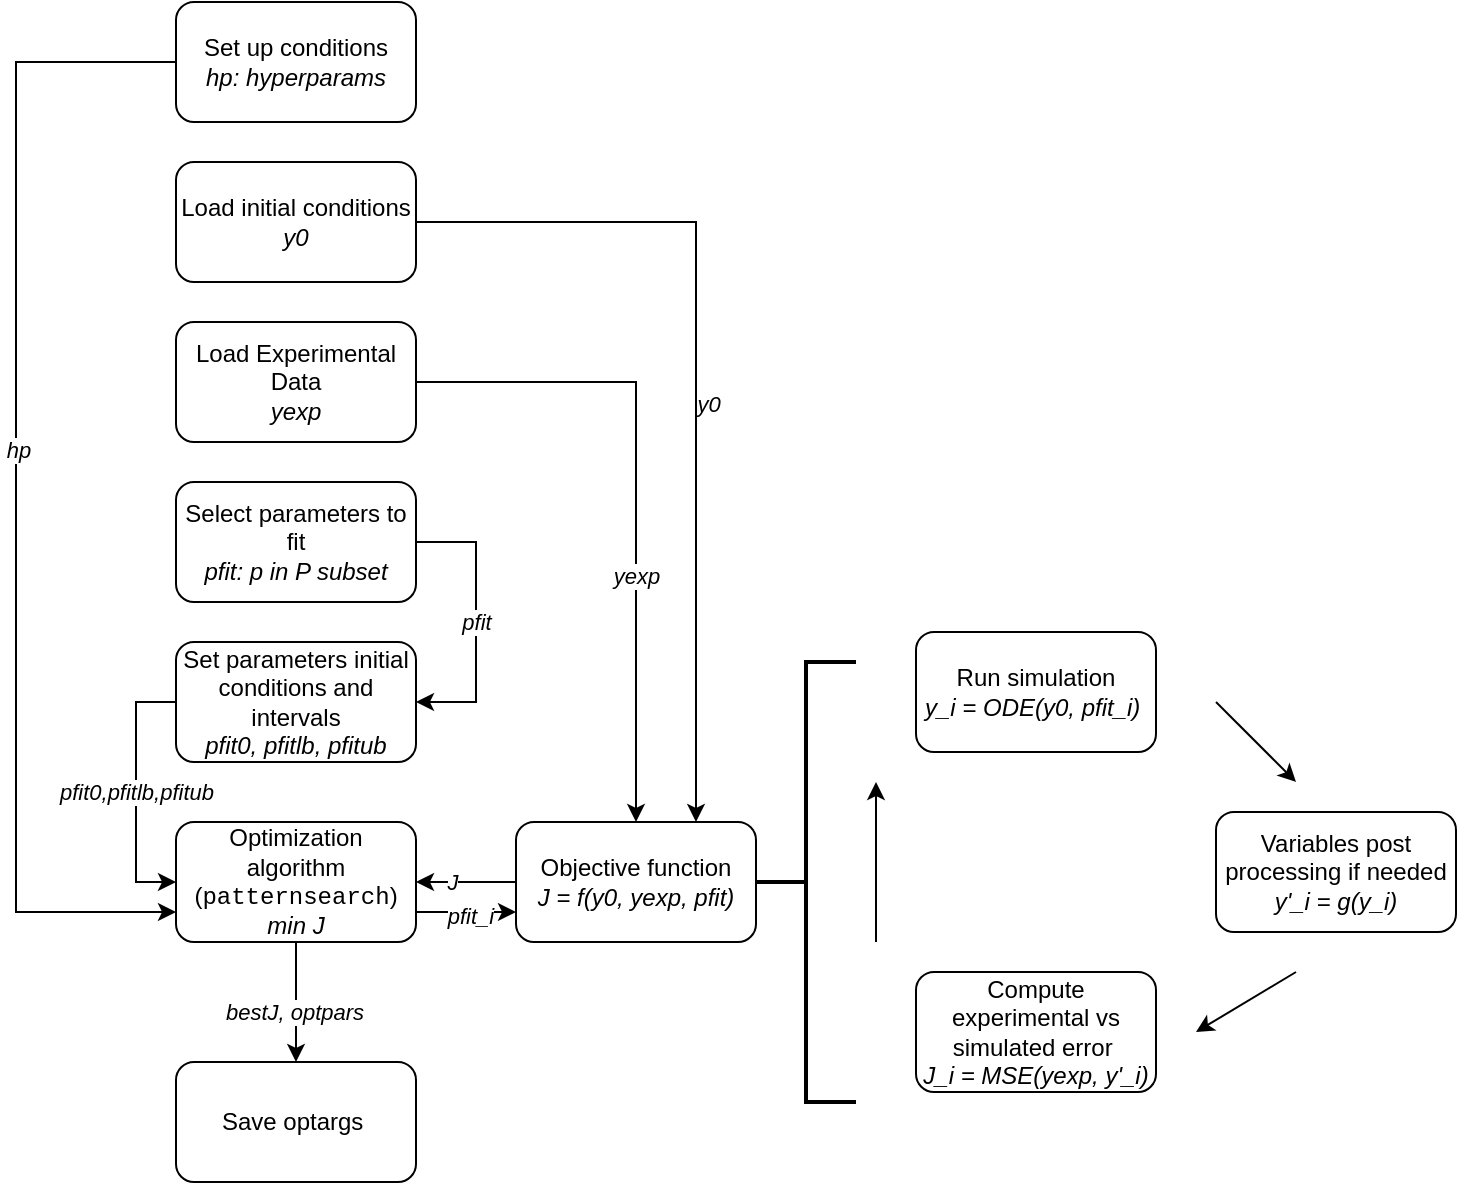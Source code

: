 <mxfile version="26.0.15">
  <diagram name="Página-1" id="U0TozAI-bLyJQuVYRaXo">
    <mxGraphModel dx="1179" dy="457" grid="1" gridSize="10" guides="1" tooltips="1" connect="1" arrows="1" fold="1" page="1" pageScale="1" pageWidth="827" pageHeight="1169" math="0" shadow="0">
      <root>
        <mxCell id="0" />
        <mxCell id="1" parent="0" />
        <mxCell id="Wjp8PHJTQ5KJuSH5vBDG-1" value="Load Experimental Data&lt;div&gt;&lt;i&gt;yexp&lt;/i&gt;&lt;/div&gt;" style="rounded=1;whiteSpace=wrap;html=1;" vertex="1" parent="1">
          <mxGeometry x="260" y="210" width="120" height="60" as="geometry" />
        </mxCell>
        <mxCell id="Wjp8PHJTQ5KJuSH5vBDG-2" value="Set up conditions&lt;div&gt;&lt;i&gt;hp: hyperparams&lt;/i&gt;&lt;/div&gt;" style="rounded=1;whiteSpace=wrap;html=1;" vertex="1" parent="1">
          <mxGeometry x="260" y="50" width="120" height="60" as="geometry" />
        </mxCell>
        <mxCell id="Wjp8PHJTQ5KJuSH5vBDG-3" value="Load initial conditions&lt;div&gt;&lt;i&gt;y0&lt;/i&gt;&lt;/div&gt;" style="rounded=1;whiteSpace=wrap;html=1;" vertex="1" parent="1">
          <mxGeometry x="260" y="130" width="120" height="60" as="geometry" />
        </mxCell>
        <mxCell id="Wjp8PHJTQ5KJuSH5vBDG-4" value="Select parameters to fit&lt;div&gt;&lt;i&gt;pfit: p in P subset&lt;/i&gt;&lt;/div&gt;" style="rounded=1;whiteSpace=wrap;html=1;" vertex="1" parent="1">
          <mxGeometry x="260" y="290" width="120" height="60" as="geometry" />
        </mxCell>
        <mxCell id="Wjp8PHJTQ5KJuSH5vBDG-5" value="Optimization algorithm (&lt;font face=&quot;Courier New&quot;&gt;patternsearch&lt;/font&gt;)&lt;div&gt;&lt;i&gt;min J&lt;/i&gt;&lt;/div&gt;" style="rounded=1;whiteSpace=wrap;html=1;" vertex="1" parent="1">
          <mxGeometry x="260" y="460" width="120" height="60" as="geometry" />
        </mxCell>
        <mxCell id="Wjp8PHJTQ5KJuSH5vBDG-8" value="Save optargs&lt;span style=&quot;background-color: transparent; color: light-dark(rgb(0, 0, 0), rgb(255, 255, 255));&quot;&gt;&amp;nbsp;&lt;/span&gt;" style="rounded=1;whiteSpace=wrap;html=1;" vertex="1" parent="1">
          <mxGeometry x="260" y="580" width="120" height="60" as="geometry" />
        </mxCell>
        <mxCell id="Wjp8PHJTQ5KJuSH5vBDG-9" value="Objective function&lt;div&gt;&lt;i&gt;J = f(y0, yexp, pfit)&lt;/i&gt;&lt;/div&gt;" style="rounded=1;whiteSpace=wrap;html=1;" vertex="1" parent="1">
          <mxGeometry x="430" y="460" width="120" height="60" as="geometry" />
        </mxCell>
        <mxCell id="Wjp8PHJTQ5KJuSH5vBDG-10" value="Run simulation&lt;div&gt;&lt;i&gt;y_i = ODE(y0, pfit_i)&amp;nbsp;&lt;/i&gt;&lt;/div&gt;" style="rounded=1;whiteSpace=wrap;html=1;" vertex="1" parent="1">
          <mxGeometry x="630" y="365" width="120" height="60" as="geometry" />
        </mxCell>
        <mxCell id="Wjp8PHJTQ5KJuSH5vBDG-11" value="Compute experimental vs simulated error&amp;nbsp;&lt;div&gt;&lt;i&gt;J_i = MSE(yexp, y&#39;_i)&lt;/i&gt;&lt;/div&gt;" style="rounded=1;whiteSpace=wrap;html=1;" vertex="1" parent="1">
          <mxGeometry x="630" y="535" width="120" height="60" as="geometry" />
        </mxCell>
        <mxCell id="Wjp8PHJTQ5KJuSH5vBDG-12" value="Variables post processing if needed&lt;div&gt;&lt;i&gt;y&#39;_i = g(y_i)&lt;/i&gt;&lt;/div&gt;" style="rounded=1;whiteSpace=wrap;html=1;" vertex="1" parent="1">
          <mxGeometry x="780" y="455" width="120" height="60" as="geometry" />
        </mxCell>
        <mxCell id="Wjp8PHJTQ5KJuSH5vBDG-13" value="Set parameters initial conditions and intervals&lt;div&gt;&lt;i&gt;pfit0, pfitlb, pfitub&lt;/i&gt;&lt;/div&gt;" style="rounded=1;whiteSpace=wrap;html=1;" vertex="1" parent="1">
          <mxGeometry x="260" y="370" width="120" height="60" as="geometry" />
        </mxCell>
        <mxCell id="Wjp8PHJTQ5KJuSH5vBDG-19" value="" style="endArrow=classic;html=1;rounded=0;" edge="1" parent="1">
          <mxGeometry width="50" height="50" relative="1" as="geometry">
            <mxPoint x="780" y="400" as="sourcePoint" />
            <mxPoint x="820" y="440" as="targetPoint" />
          </mxGeometry>
        </mxCell>
        <mxCell id="Wjp8PHJTQ5KJuSH5vBDG-20" value="" style="endArrow=classic;html=1;rounded=0;" edge="1" parent="1">
          <mxGeometry width="50" height="50" relative="1" as="geometry">
            <mxPoint x="820" y="535" as="sourcePoint" />
            <mxPoint x="770" y="565" as="targetPoint" />
          </mxGeometry>
        </mxCell>
        <mxCell id="Wjp8PHJTQ5KJuSH5vBDG-21" value="" style="endArrow=classic;html=1;rounded=0;" edge="1" parent="1">
          <mxGeometry width="50" height="50" relative="1" as="geometry">
            <mxPoint x="610" y="520" as="sourcePoint" />
            <mxPoint x="610" y="440" as="targetPoint" />
          </mxGeometry>
        </mxCell>
        <mxCell id="Wjp8PHJTQ5KJuSH5vBDG-22" value="" style="endArrow=classic;html=1;rounded=0;entryX=1;entryY=0.5;entryDx=0;entryDy=0;" edge="1" parent="1" target="Wjp8PHJTQ5KJuSH5vBDG-5">
          <mxGeometry width="50" height="50" relative="1" as="geometry">
            <mxPoint x="430" y="490" as="sourcePoint" />
            <mxPoint x="620" y="450" as="targetPoint" />
          </mxGeometry>
        </mxCell>
        <mxCell id="Wjp8PHJTQ5KJuSH5vBDG-23" value="&lt;i&gt;J&lt;/i&gt;" style="edgeLabel;html=1;align=center;verticalAlign=middle;resizable=0;points=[];" vertex="1" connectable="0" parent="Wjp8PHJTQ5KJuSH5vBDG-22">
          <mxGeometry x="0.28" relative="1" as="geometry">
            <mxPoint as="offset" />
          </mxGeometry>
        </mxCell>
        <mxCell id="Wjp8PHJTQ5KJuSH5vBDG-25" value="&lt;i&gt;pfit&lt;/i&gt;" style="endArrow=classic;html=1;rounded=0;exitX=1;exitY=0.5;exitDx=0;exitDy=0;entryX=1;entryY=0.5;entryDx=0;entryDy=0;" edge="1" parent="1" source="Wjp8PHJTQ5KJuSH5vBDG-4" target="Wjp8PHJTQ5KJuSH5vBDG-13">
          <mxGeometry width="50" height="50" relative="1" as="geometry">
            <mxPoint x="520" y="370" as="sourcePoint" />
            <mxPoint x="570" y="320" as="targetPoint" />
            <Array as="points">
              <mxPoint x="410" y="320" />
              <mxPoint x="410" y="400" />
            </Array>
          </mxGeometry>
        </mxCell>
        <mxCell id="Wjp8PHJTQ5KJuSH5vBDG-26" value="&lt;i&gt;pfit0,pfitlb,pfitub&lt;/i&gt;" style="endArrow=classic;html=1;rounded=0;entryX=0;entryY=0.5;entryDx=0;entryDy=0;exitX=0;exitY=0.5;exitDx=0;exitDy=0;" edge="1" parent="1" source="Wjp8PHJTQ5KJuSH5vBDG-13" target="Wjp8PHJTQ5KJuSH5vBDG-5">
          <mxGeometry width="50" height="50" relative="1" as="geometry">
            <mxPoint x="520" y="460" as="sourcePoint" />
            <mxPoint x="570" y="410" as="targetPoint" />
            <Array as="points">
              <mxPoint x="240" y="400" />
              <mxPoint x="240" y="490" />
            </Array>
          </mxGeometry>
        </mxCell>
        <mxCell id="Wjp8PHJTQ5KJuSH5vBDG-30" value="" style="endArrow=classic;html=1;rounded=0;exitX=1;exitY=0.75;exitDx=0;exitDy=0;entryX=0;entryY=0.75;entryDx=0;entryDy=0;" edge="1" parent="1" source="Wjp8PHJTQ5KJuSH5vBDG-5" target="Wjp8PHJTQ5KJuSH5vBDG-9">
          <mxGeometry width="50" height="50" relative="1" as="geometry">
            <mxPoint x="460" y="440" as="sourcePoint" />
            <mxPoint x="510" y="390" as="targetPoint" />
          </mxGeometry>
        </mxCell>
        <mxCell id="Wjp8PHJTQ5KJuSH5vBDG-31" value="&lt;i&gt;pfit_i&lt;/i&gt;" style="edgeLabel;html=1;align=center;verticalAlign=middle;resizable=0;points=[];" vertex="1" connectable="0" parent="Wjp8PHJTQ5KJuSH5vBDG-30">
          <mxGeometry x="0.051" y="-2" relative="1" as="geometry">
            <mxPoint as="offset" />
          </mxGeometry>
        </mxCell>
        <mxCell id="Wjp8PHJTQ5KJuSH5vBDG-32" value="" style="endArrow=classic;html=1;rounded=0;exitX=1;exitY=0.5;exitDx=0;exitDy=0;entryX=0.5;entryY=0;entryDx=0;entryDy=0;" edge="1" parent="1" source="Wjp8PHJTQ5KJuSH5vBDG-1" target="Wjp8PHJTQ5KJuSH5vBDG-9">
          <mxGeometry width="50" height="50" relative="1" as="geometry">
            <mxPoint x="250" y="380" as="sourcePoint" />
            <mxPoint x="300" y="330" as="targetPoint" />
            <Array as="points">
              <mxPoint x="490" y="240" />
            </Array>
          </mxGeometry>
        </mxCell>
        <mxCell id="Wjp8PHJTQ5KJuSH5vBDG-33" value="&lt;i&gt;yexp&lt;/i&gt;" style="edgeLabel;html=1;align=center;verticalAlign=middle;resizable=0;points=[];" vertex="1" connectable="0" parent="Wjp8PHJTQ5KJuSH5vBDG-32">
          <mxGeometry x="0.253" relative="1" as="geometry">
            <mxPoint as="offset" />
          </mxGeometry>
        </mxCell>
        <mxCell id="Wjp8PHJTQ5KJuSH5vBDG-34" value="" style="endArrow=classic;html=1;rounded=0;exitX=1;exitY=0.5;exitDx=0;exitDy=0;entryX=0.75;entryY=0;entryDx=0;entryDy=0;" edge="1" parent="1" source="Wjp8PHJTQ5KJuSH5vBDG-3" target="Wjp8PHJTQ5KJuSH5vBDG-9">
          <mxGeometry width="50" height="50" relative="1" as="geometry">
            <mxPoint x="250" y="380" as="sourcePoint" />
            <mxPoint x="300" y="330" as="targetPoint" />
            <Array as="points">
              <mxPoint x="520" y="160" />
            </Array>
          </mxGeometry>
        </mxCell>
        <mxCell id="Wjp8PHJTQ5KJuSH5vBDG-35" value="&lt;i&gt;y0&lt;/i&gt;" style="edgeLabel;html=1;align=center;verticalAlign=middle;resizable=0;points=[];" vertex="1" connectable="0" parent="Wjp8PHJTQ5KJuSH5vBDG-34">
          <mxGeometry x="0.047" y="6" relative="1" as="geometry">
            <mxPoint as="offset" />
          </mxGeometry>
        </mxCell>
        <mxCell id="Wjp8PHJTQ5KJuSH5vBDG-36" value="" style="endArrow=classic;html=1;rounded=0;exitX=0;exitY=0.5;exitDx=0;exitDy=0;entryX=0;entryY=0.75;entryDx=0;entryDy=0;" edge="1" parent="1" source="Wjp8PHJTQ5KJuSH5vBDG-2" target="Wjp8PHJTQ5KJuSH5vBDG-5">
          <mxGeometry width="50" height="50" relative="1" as="geometry">
            <mxPoint x="190" y="290" as="sourcePoint" />
            <mxPoint x="240" y="240" as="targetPoint" />
            <Array as="points">
              <mxPoint x="180" y="80" />
              <mxPoint x="180" y="505" />
            </Array>
          </mxGeometry>
        </mxCell>
        <mxCell id="Wjp8PHJTQ5KJuSH5vBDG-37" value="&lt;i&gt;hp&lt;/i&gt;" style="edgeLabel;html=1;align=center;verticalAlign=middle;resizable=0;points=[];" vertex="1" connectable="0" parent="Wjp8PHJTQ5KJuSH5vBDG-36">
          <mxGeometry x="-0.065" y="1" relative="1" as="geometry">
            <mxPoint as="offset" />
          </mxGeometry>
        </mxCell>
        <mxCell id="Wjp8PHJTQ5KJuSH5vBDG-38" value="" style="strokeWidth=2;html=1;shape=mxgraph.flowchart.annotation_2;align=left;labelPosition=right;pointerEvents=1;" vertex="1" parent="1">
          <mxGeometry x="550" y="380" width="50" height="220" as="geometry" />
        </mxCell>
        <mxCell id="Wjp8PHJTQ5KJuSH5vBDG-39" value="" style="endArrow=classic;html=1;rounded=0;exitX=0.5;exitY=1;exitDx=0;exitDy=0;entryX=0.5;entryY=0;entryDx=0;entryDy=0;" edge="1" parent="1" source="Wjp8PHJTQ5KJuSH5vBDG-5" target="Wjp8PHJTQ5KJuSH5vBDG-8">
          <mxGeometry width="50" height="50" relative="1" as="geometry">
            <mxPoint x="480" y="580" as="sourcePoint" />
            <mxPoint x="530" y="530" as="targetPoint" />
          </mxGeometry>
        </mxCell>
        <mxCell id="Wjp8PHJTQ5KJuSH5vBDG-40" value="&lt;i&gt;bestJ, optpars&lt;/i&gt;" style="edgeLabel;html=1;align=center;verticalAlign=middle;resizable=0;points=[];" vertex="1" connectable="0" parent="Wjp8PHJTQ5KJuSH5vBDG-39">
          <mxGeometry x="0.153" y="-1" relative="1" as="geometry">
            <mxPoint as="offset" />
          </mxGeometry>
        </mxCell>
      </root>
    </mxGraphModel>
  </diagram>
</mxfile>
